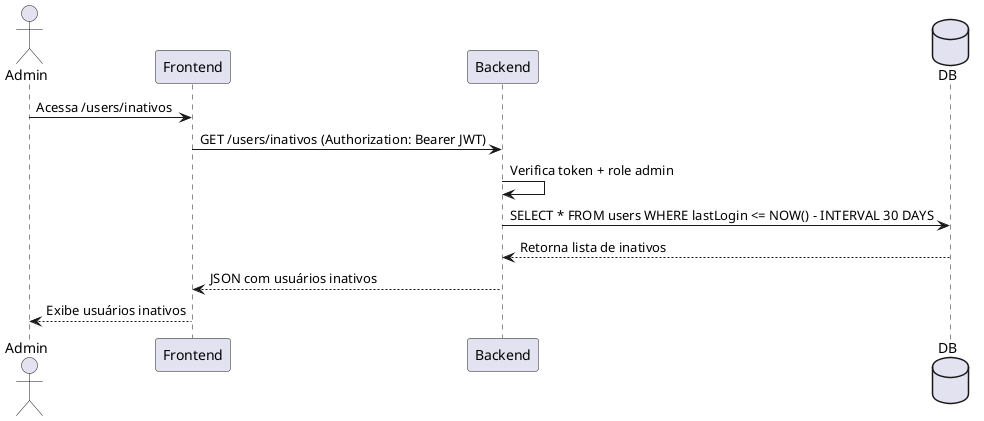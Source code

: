 @startuml
actor Admin
participant "Frontend" as Front
participant "Backend" as Back
database "DB" as DB

Admin -> Front : Acessa /users/inativos
Front -> Back : GET /users/inativos (Authorization: Bearer JWT)
Back -> Back : Verifica token + role admin
Back -> DB : SELECT * FROM users WHERE lastLogin <= NOW() - INTERVAL 30 DAYS
DB --> Back : Retorna lista de inativos
Back --> Front : JSON com usuários inativos
Front --> Admin : Exibe usuários inativos
@enduml
